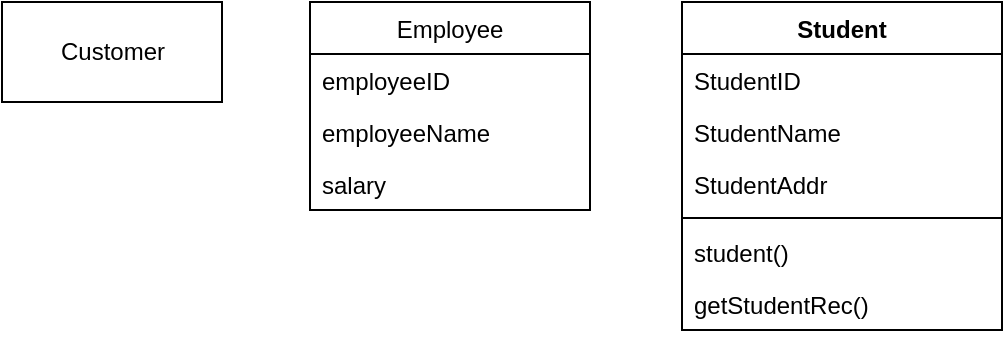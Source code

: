 <mxfile>
    <diagram id="VZy4NDS2AJDIVoQYI1lo" name="第1頁">
        <mxGraphModel dx="1130" dy="536" grid="1" gridSize="10" guides="1" tooltips="1" connect="1" arrows="1" fold="1" page="1" pageScale="1" pageWidth="827" pageHeight="1169" math="0" shadow="0">
            <root>
                <mxCell id="0"/>
                <mxCell id="1" parent="0"/>
                <mxCell id="2" value="Customer" style="html=1;" vertex="1" parent="1">
                    <mxGeometry x="120" y="140" width="110" height="50" as="geometry"/>
                </mxCell>
                <mxCell id="3" value="Employee" style="swimlane;fontStyle=0;childLayout=stackLayout;horizontal=1;startSize=26;fillColor=none;horizontalStack=0;resizeParent=1;resizeParentMax=0;resizeLast=0;collapsible=1;marginBottom=0;" vertex="1" parent="1">
                    <mxGeometry x="274" y="140" width="140" height="104" as="geometry"/>
                </mxCell>
                <mxCell id="4" value="employeeID" style="text;strokeColor=none;fillColor=none;align=left;verticalAlign=top;spacingLeft=4;spacingRight=4;overflow=hidden;rotatable=0;points=[[0,0.5],[1,0.5]];portConstraint=eastwest;" vertex="1" parent="3">
                    <mxGeometry y="26" width="140" height="26" as="geometry"/>
                </mxCell>
                <mxCell id="5" value="employeeName" style="text;strokeColor=none;fillColor=none;align=left;verticalAlign=top;spacingLeft=4;spacingRight=4;overflow=hidden;rotatable=0;points=[[0,0.5],[1,0.5]];portConstraint=eastwest;" vertex="1" parent="3">
                    <mxGeometry y="52" width="140" height="26" as="geometry"/>
                </mxCell>
                <mxCell id="6" value="salary" style="text;strokeColor=none;fillColor=none;align=left;verticalAlign=top;spacingLeft=4;spacingRight=4;overflow=hidden;rotatable=0;points=[[0,0.5],[1,0.5]];portConstraint=eastwest;" vertex="1" parent="3">
                    <mxGeometry y="78" width="140" height="26" as="geometry"/>
                </mxCell>
                <mxCell id="7" value="Student" style="swimlane;fontStyle=1;align=center;verticalAlign=top;childLayout=stackLayout;horizontal=1;startSize=26;horizontalStack=0;resizeParent=1;resizeParentMax=0;resizeLast=0;collapsible=1;marginBottom=0;" vertex="1" parent="1">
                    <mxGeometry x="460" y="140" width="160" height="164" as="geometry"/>
                </mxCell>
                <mxCell id="8" value="StudentID" style="text;strokeColor=none;fillColor=none;align=left;verticalAlign=top;spacingLeft=4;spacingRight=4;overflow=hidden;rotatable=0;points=[[0,0.5],[1,0.5]];portConstraint=eastwest;" vertex="1" parent="7">
                    <mxGeometry y="26" width="160" height="26" as="geometry"/>
                </mxCell>
                <mxCell id="11" value="StudentName" style="text;strokeColor=none;fillColor=none;align=left;verticalAlign=top;spacingLeft=4;spacingRight=4;overflow=hidden;rotatable=0;points=[[0,0.5],[1,0.5]];portConstraint=eastwest;" vertex="1" parent="7">
                    <mxGeometry y="52" width="160" height="26" as="geometry"/>
                </mxCell>
                <mxCell id="12" value="StudentAddr" style="text;strokeColor=none;fillColor=none;align=left;verticalAlign=top;spacingLeft=4;spacingRight=4;overflow=hidden;rotatable=0;points=[[0,0.5],[1,0.5]];portConstraint=eastwest;" vertex="1" parent="7">
                    <mxGeometry y="78" width="160" height="26" as="geometry"/>
                </mxCell>
                <mxCell id="9" value="" style="line;strokeWidth=1;fillColor=none;align=left;verticalAlign=middle;spacingTop=-1;spacingLeft=3;spacingRight=3;rotatable=0;labelPosition=right;points=[];portConstraint=eastwest;strokeColor=inherit;" vertex="1" parent="7">
                    <mxGeometry y="104" width="160" height="8" as="geometry"/>
                </mxCell>
                <mxCell id="10" value="student()&#10;" style="text;strokeColor=none;fillColor=none;align=left;verticalAlign=top;spacingLeft=4;spacingRight=4;overflow=hidden;rotatable=0;points=[[0,0.5],[1,0.5]];portConstraint=eastwest;" vertex="1" parent="7">
                    <mxGeometry y="112" width="160" height="26" as="geometry"/>
                </mxCell>
                <mxCell id="13" value="getStudentRec()&#10;" style="text;strokeColor=none;fillColor=none;align=left;verticalAlign=top;spacingLeft=4;spacingRight=4;overflow=hidden;rotatable=0;points=[[0,0.5],[1,0.5]];portConstraint=eastwest;" vertex="1" parent="7">
                    <mxGeometry y="138" width="160" height="26" as="geometry"/>
                </mxCell>
            </root>
        </mxGraphModel>
    </diagram>
    <diagram id="0r5Xg54P--twGfNVC2tN" name="第2頁">
        <mxGraphModel dx="538" dy="255" grid="1" gridSize="10" guides="1" tooltips="1" connect="1" arrows="1" fold="1" page="1" pageScale="1" pageWidth="827" pageHeight="1169" math="0" shadow="0">
            <root>
                <mxCell id="0"/>
                <mxCell id="1" parent="0"/>
                <mxCell id="WWDaxcmfKUxzUbq3TMyl-3" style="edgeStyle=none;html=1;exitX=1;exitY=0.5;exitDx=0;exitDy=0;entryX=0;entryY=0.5;entryDx=0;entryDy=0;endArrow=none;endFill=0;" edge="1" parent="1" source="WWDaxcmfKUxzUbq3TMyl-1" target="WWDaxcmfKUxzUbq3TMyl-2">
                    <mxGeometry relative="1" as="geometry"/>
                </mxCell>
                <mxCell id="WWDaxcmfKUxzUbq3TMyl-4" value="1" style="edgeLabel;html=1;align=center;verticalAlign=top;resizable=0;points=[];" vertex="1" connectable="0" parent="WWDaxcmfKUxzUbq3TMyl-3">
                    <mxGeometry x="-0.913" y="-2" relative="1" as="geometry">
                        <mxPoint x="11" y="-2" as="offset"/>
                    </mxGeometry>
                </mxCell>
                <mxCell id="WWDaxcmfKUxzUbq3TMyl-5" value="1..*" style="edgeLabel;html=1;align=center;verticalAlign=top;resizable=0;points=[];" vertex="1" connectable="0" parent="WWDaxcmfKUxzUbq3TMyl-3">
                    <mxGeometry x="0.887" y="-2" relative="1" as="geometry">
                        <mxPoint x="-9" as="offset"/>
                    </mxGeometry>
                </mxCell>
                <mxCell id="WWDaxcmfKUxzUbq3TMyl-6" value="教導" style="edgeLabel;html=1;align=center;verticalAlign=bottom;resizable=0;points=[];" vertex="1" connectable="0" parent="WWDaxcmfKUxzUbq3TMyl-3">
                    <mxGeometry x="-0.089" y="2" relative="1" as="geometry">
                        <mxPoint x="9" as="offset"/>
                    </mxGeometry>
                </mxCell>
                <mxCell id="WWDaxcmfKUxzUbq3TMyl-1" value="老師" style="html=1;" vertex="1" parent="1">
                    <mxGeometry x="150" y="200" width="110" height="50" as="geometry"/>
                </mxCell>
                <mxCell id="WWDaxcmfKUxzUbq3TMyl-2" value="學生" style="html=1;" vertex="1" parent="1">
                    <mxGeometry x="460" y="200" width="110" height="50" as="geometry"/>
                </mxCell>
                <mxCell id="WWDaxcmfKUxzUbq3TMyl-7" value="" style="triangle;whiteSpace=wrap;html=1;" vertex="1" parent="1">
                    <mxGeometry x="432" y="207" width="10" height="10" as="geometry"/>
                </mxCell>
            </root>
        </mxGraphModel>
    </diagram>
</mxfile>